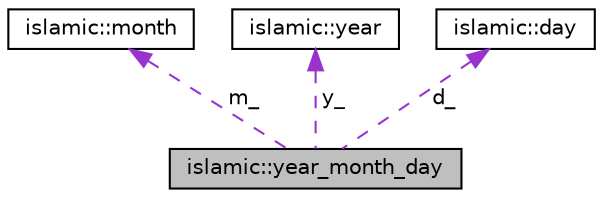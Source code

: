 digraph "islamic::year_month_day"
{
 // LATEX_PDF_SIZE
  edge [fontname="Helvetica",fontsize="10",labelfontname="Helvetica",labelfontsize="10"];
  node [fontname="Helvetica",fontsize="10",shape=record];
  Node1 [label="islamic::year_month_day",height=0.2,width=0.4,color="black", fillcolor="grey75", style="filled", fontcolor="black",tooltip=" "];
  Node2 -> Node1 [dir="back",color="darkorchid3",fontsize="10",style="dashed",label=" m_" ,fontname="Helvetica"];
  Node2 [label="islamic::month",height=0.2,width=0.4,color="black", fillcolor="white", style="filled",URL="$classislamic_1_1month.html",tooltip=" "];
  Node3 -> Node1 [dir="back",color="darkorchid3",fontsize="10",style="dashed",label=" y_" ,fontname="Helvetica"];
  Node3 [label="islamic::year",height=0.2,width=0.4,color="black", fillcolor="white", style="filled",URL="$classislamic_1_1year.html",tooltip=" "];
  Node4 -> Node1 [dir="back",color="darkorchid3",fontsize="10",style="dashed",label=" d_" ,fontname="Helvetica"];
  Node4 [label="islamic::day",height=0.2,width=0.4,color="black", fillcolor="white", style="filled",URL="$classislamic_1_1day.html",tooltip=" "];
}
